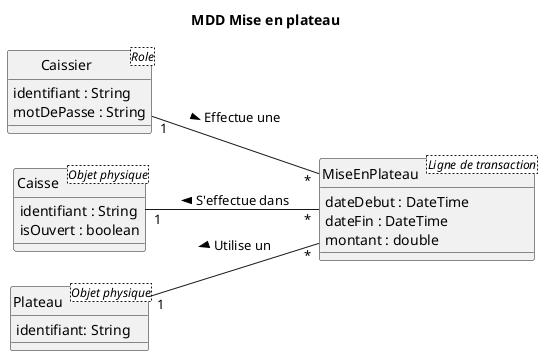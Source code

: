 @startuml MDD

title: MDD Mise en plateau
skinparam style strictuml
skinparam defaultfontname Verdana

left to right direction

class Caissier <Role> {
  identifiant : String
  motDePasse : String
}

class Caisse <Objet physique> {
    identifiant : String
    isOuvert : boolean
}

class Plateau <Objet physique> {
  identifiant: String
}

class MiseEnPlateau <Ligne de transaction> {
    dateDebut : DateTime
    dateFin : DateTime
    montant : double
}

Plateau "1" -- "*" MiseEnPlateau : Utilise un <
Caissier "1" -- "*" MiseEnPlateau : Effectue une >
Caisse "1" -- "*" MiseEnPlateau : S'effectue dans <
@enduml